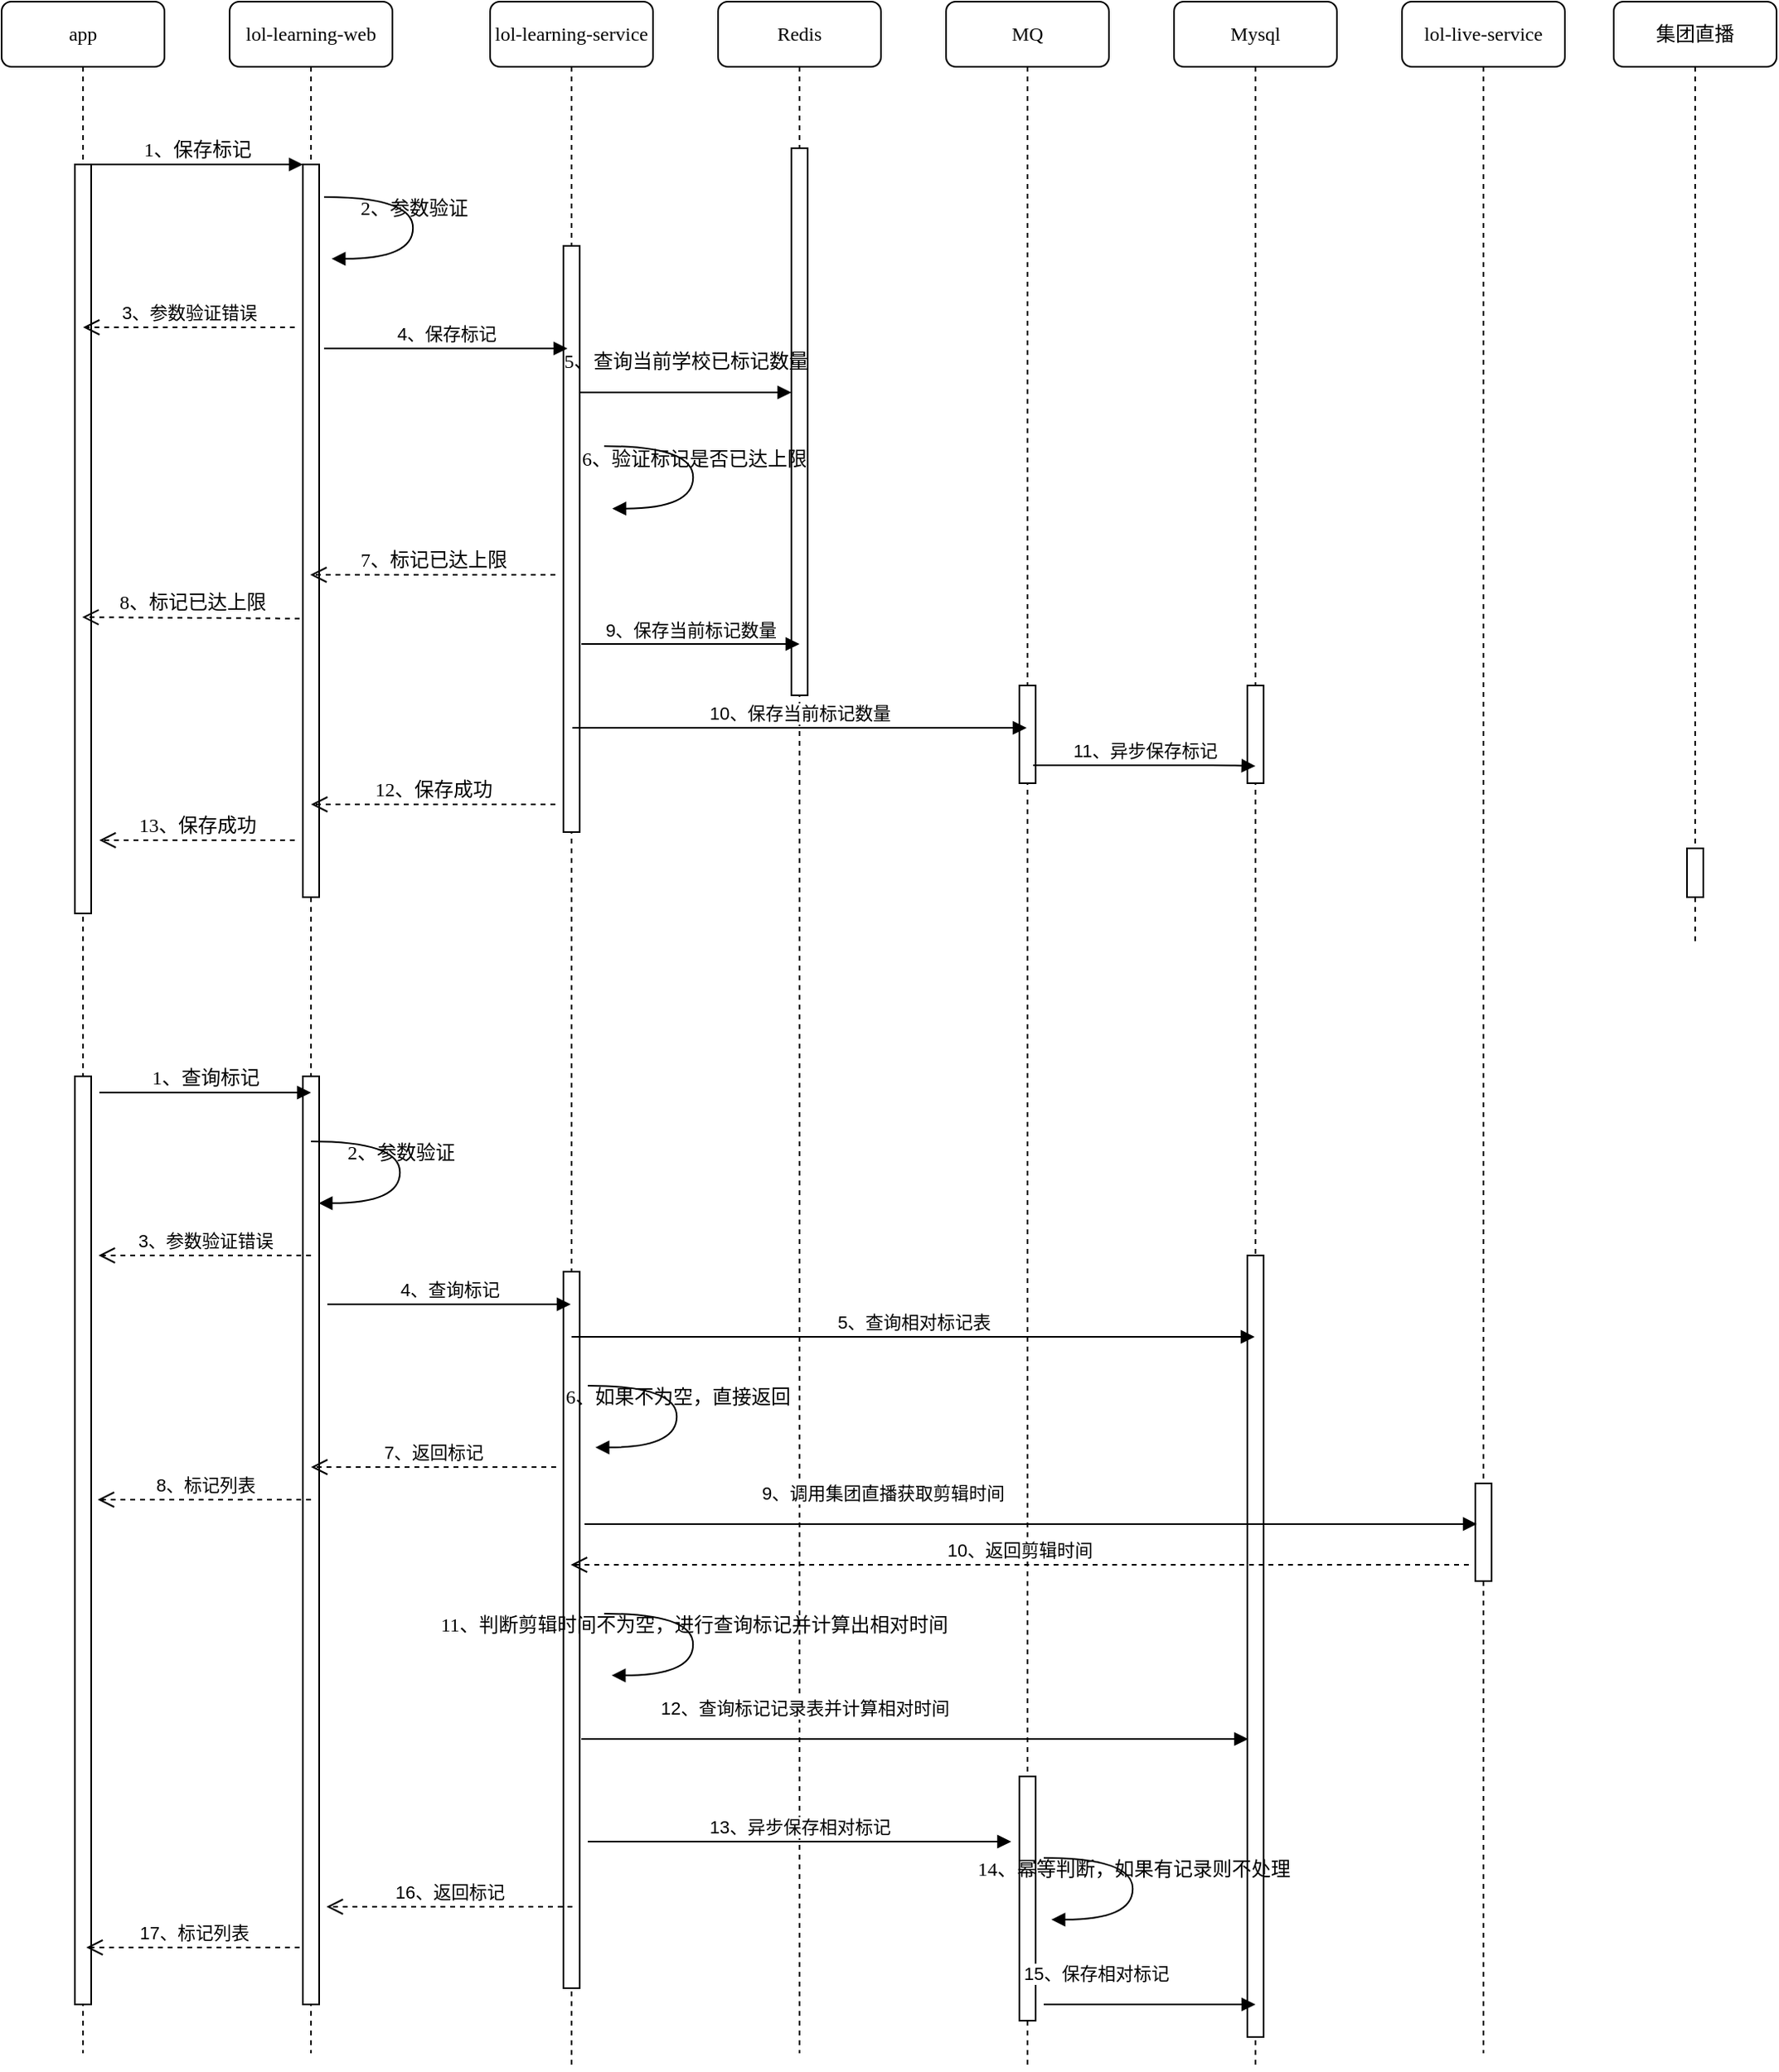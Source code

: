 <mxfile version="13.9.8" type="github">
  <diagram name="Page-1" id="13e1069c-82ec-6db2-03f1-153e76fe0fe0">
    <mxGraphModel dx="1007" dy="547" grid="1" gridSize="10" guides="1" tooltips="1" connect="1" arrows="1" fold="1" page="1" pageScale="1" pageWidth="1100" pageHeight="850" background="#ffffff" math="0" shadow="0">
      <root>
        <mxCell id="0" />
        <mxCell id="1" parent="0" />
        <mxCell id="7baba1c4bc27f4b0-2" value="lol-learning-web" style="shape=umlLifeline;perimeter=lifelinePerimeter;whiteSpace=wrap;html=1;container=1;collapsible=0;recursiveResize=0;outlineConnect=0;rounded=1;shadow=0;comic=0;labelBackgroundColor=none;strokeWidth=1;fontFamily=Verdana;fontSize=12;align=center;" parent="1" vertex="1">
          <mxGeometry x="240" y="80" width="100" height="1260" as="geometry" />
        </mxCell>
        <mxCell id="xmqAta9ANS4_KRpNYRyX-17" style="edgeStyle=orthogonalEdgeStyle;rounded=0;orthogonalLoop=1;jettySize=auto;html=1;" edge="1" parent="7baba1c4bc27f4b0-2" source="7baba1c4bc27f4b0-10" target="7baba1c4bc27f4b0-2">
          <mxGeometry relative="1" as="geometry">
            <Array as="points">
              <mxPoint x="50" y="100" />
              <mxPoint x="50" y="100" />
            </Array>
          </mxGeometry>
        </mxCell>
        <mxCell id="7baba1c4bc27f4b0-10" value="" style="html=1;points=[];perimeter=orthogonalPerimeter;rounded=0;shadow=0;comic=0;labelBackgroundColor=none;strokeWidth=1;fontFamily=Verdana;fontSize=12;align=center;" parent="7baba1c4bc27f4b0-2" vertex="1">
          <mxGeometry x="45" y="100" width="10" height="450" as="geometry" />
        </mxCell>
        <mxCell id="xmqAta9ANS4_KRpNYRyX-32" value="" style="html=1;points=[];perimeter=orthogonalPerimeter;rounded=0;shadow=0;comic=0;labelBackgroundColor=none;strokeColor=#000000;strokeWidth=1;fillColor=#FFFFFF;fontFamily=Verdana;fontSize=12;fontColor=#000000;align=center;" vertex="1" parent="7baba1c4bc27f4b0-2">
          <mxGeometry x="45" y="660" width="10" height="570" as="geometry" />
        </mxCell>
        <mxCell id="7baba1c4bc27f4b0-3" value="lol-learning-service" style="shape=umlLifeline;perimeter=lifelinePerimeter;whiteSpace=wrap;html=1;container=1;collapsible=0;recursiveResize=0;outlineConnect=0;rounded=1;shadow=0;comic=0;labelBackgroundColor=none;strokeWidth=1;fontFamily=Verdana;fontSize=12;align=center;" parent="1" vertex="1">
          <mxGeometry x="400" y="80" width="100" height="1270" as="geometry" />
        </mxCell>
        <mxCell id="7baba1c4bc27f4b0-13" value="" style="html=1;points=[];perimeter=orthogonalPerimeter;rounded=0;shadow=0;comic=0;labelBackgroundColor=none;strokeWidth=1;fontFamily=Verdana;fontSize=12;align=center;" parent="7baba1c4bc27f4b0-3" vertex="1">
          <mxGeometry x="45" y="150" width="10" height="360" as="geometry" />
        </mxCell>
        <mxCell id="xmqAta9ANS4_KRpNYRyX-33" value="" style="html=1;points=[];perimeter=orthogonalPerimeter;rounded=0;shadow=0;comic=0;labelBackgroundColor=none;strokeColor=#000000;strokeWidth=1;fillColor=#FFFFFF;fontFamily=Verdana;fontSize=12;fontColor=#000000;align=center;" vertex="1" parent="7baba1c4bc27f4b0-3">
          <mxGeometry x="45" y="780" width="10" height="440" as="geometry" />
        </mxCell>
        <mxCell id="7baba1c4bc27f4b0-4" value="&lt;span&gt;Redis&lt;/span&gt;" style="shape=umlLifeline;perimeter=lifelinePerimeter;whiteSpace=wrap;html=1;container=1;collapsible=0;recursiveResize=0;outlineConnect=0;rounded=1;shadow=0;comic=0;labelBackgroundColor=none;strokeWidth=1;fontFamily=Verdana;fontSize=12;align=center;" parent="1" vertex="1">
          <mxGeometry x="540" y="80" width="100" height="1260" as="geometry" />
        </mxCell>
        <mxCell id="7baba1c4bc27f4b0-16" value="" style="html=1;points=[];perimeter=orthogonalPerimeter;rounded=0;shadow=0;comic=0;labelBackgroundColor=none;strokeWidth=1;fontFamily=Verdana;fontSize=12;align=center;" parent="7baba1c4bc27f4b0-4" vertex="1">
          <mxGeometry x="45" y="90" width="10" height="336" as="geometry" />
        </mxCell>
        <mxCell id="7baba1c4bc27f4b0-5" value="MQ" style="shape=umlLifeline;perimeter=lifelinePerimeter;whiteSpace=wrap;html=1;container=1;collapsible=0;recursiveResize=0;outlineConnect=0;rounded=1;shadow=0;comic=0;labelBackgroundColor=none;strokeWidth=1;fontFamily=Verdana;fontSize=12;align=center;" parent="1" vertex="1">
          <mxGeometry x="680" y="80" width="100" height="1270" as="geometry" />
        </mxCell>
        <mxCell id="7baba1c4bc27f4b0-19" value="" style="html=1;points=[];perimeter=orthogonalPerimeter;rounded=0;shadow=0;comic=0;labelBackgroundColor=none;strokeWidth=1;fontFamily=Verdana;fontSize=12;align=center;" parent="7baba1c4bc27f4b0-5" vertex="1">
          <mxGeometry x="45" y="420" width="10" height="60" as="geometry" />
        </mxCell>
        <mxCell id="xmqAta9ANS4_KRpNYRyX-48" value="" style="html=1;points=[];perimeter=orthogonalPerimeter;rounded=0;shadow=0;comic=0;labelBackgroundColor=none;strokeWidth=1;fontFamily=Verdana;fontSize=12;align=center;" vertex="1" parent="7baba1c4bc27f4b0-5">
          <mxGeometry x="45" y="1090" width="10" height="150" as="geometry" />
        </mxCell>
        <mxCell id="7baba1c4bc27f4b0-6" value="Mysql" style="shape=umlLifeline;perimeter=lifelinePerimeter;whiteSpace=wrap;html=1;container=1;collapsible=0;recursiveResize=0;outlineConnect=0;rounded=1;shadow=0;comic=0;labelBackgroundColor=none;strokeWidth=1;fontFamily=Verdana;fontSize=12;align=center;" parent="1" vertex="1">
          <mxGeometry x="820" y="80" width="100" height="1270" as="geometry" />
        </mxCell>
        <mxCell id="7baba1c4bc27f4b0-28" value="" style="html=1;points=[];perimeter=orthogonalPerimeter;rounded=0;shadow=0;comic=0;labelBackgroundColor=none;strokeWidth=1;fontFamily=Verdana;fontSize=12;align=center;" parent="7baba1c4bc27f4b0-6" vertex="1">
          <mxGeometry x="45" y="420" width="10" height="60" as="geometry" />
        </mxCell>
        <mxCell id="xmqAta9ANS4_KRpNYRyX-38" value="" style="html=1;points=[];perimeter=orthogonalPerimeter;rounded=0;shadow=0;comic=0;labelBackgroundColor=none;strokeWidth=1;fontFamily=Verdana;fontSize=12;align=center;" vertex="1" parent="7baba1c4bc27f4b0-6">
          <mxGeometry x="45" y="770" width="10" height="480" as="geometry" />
        </mxCell>
        <mxCell id="7baba1c4bc27f4b0-7" value="lol-live-service" style="shape=umlLifeline;perimeter=lifelinePerimeter;whiteSpace=wrap;html=1;container=1;collapsible=0;recursiveResize=0;outlineConnect=0;rounded=1;shadow=0;comic=0;labelBackgroundColor=none;strokeWidth=1;fontFamily=Verdana;fontSize=12;align=center;" parent="1" vertex="1">
          <mxGeometry x="960" y="80" width="100" height="1260" as="geometry" />
        </mxCell>
        <mxCell id="7baba1c4bc27f4b0-25" value="" style="html=1;points=[];perimeter=orthogonalPerimeter;rounded=0;shadow=0;comic=0;labelBackgroundColor=none;strokeColor=#000000;strokeWidth=1;fillColor=#FFFFFF;fontFamily=Verdana;fontSize=12;fontColor=#000000;align=center;" parent="7baba1c4bc27f4b0-7" vertex="1">
          <mxGeometry x="45" y="910" width="10" height="60" as="geometry" />
        </mxCell>
        <mxCell id="7baba1c4bc27f4b0-8" value="app" style="shape=umlLifeline;perimeter=lifelinePerimeter;whiteSpace=wrap;html=1;container=1;collapsible=0;recursiveResize=0;outlineConnect=0;rounded=1;shadow=0;comic=0;labelBackgroundColor=none;strokeWidth=1;fontFamily=Verdana;fontSize=12;align=center;" parent="1" vertex="1">
          <mxGeometry x="100" y="80" width="100" height="1260" as="geometry" />
        </mxCell>
        <mxCell id="7baba1c4bc27f4b0-9" value="" style="html=1;points=[];perimeter=orthogonalPerimeter;rounded=0;shadow=0;comic=0;labelBackgroundColor=none;strokeWidth=1;fontFamily=Verdana;fontSize=12;align=center;" parent="7baba1c4bc27f4b0-8" vertex="1">
          <mxGeometry x="45" y="100" width="10" height="460" as="geometry" />
        </mxCell>
        <mxCell id="xmqAta9ANS4_KRpNYRyX-30" value="" style="html=1;points=[];perimeter=orthogonalPerimeter;rounded=0;shadow=0;comic=0;labelBackgroundColor=none;strokeColor=#000000;strokeWidth=1;fillColor=#FFFFFF;fontFamily=Verdana;fontSize=12;fontColor=#000000;align=center;" vertex="1" parent="7baba1c4bc27f4b0-8">
          <mxGeometry x="45" y="660" width="10" height="570" as="geometry" />
        </mxCell>
        <mxCell id="7baba1c4bc27f4b0-17" value="5、查询当前学校已标记数量" style="html=1;verticalAlign=bottom;endArrow=block;labelBackgroundColor=none;fontFamily=Verdana;fontSize=12;edgeStyle=elbowEdgeStyle;elbow=vertical;" parent="1" source="7baba1c4bc27f4b0-13" target="7baba1c4bc27f4b0-16" edge="1">
          <mxGeometry y="10" relative="1" as="geometry">
            <mxPoint x="510" y="220" as="sourcePoint" />
            <Array as="points">
              <mxPoint x="460" y="320" />
            </Array>
            <mxPoint as="offset" />
          </mxGeometry>
        </mxCell>
        <mxCell id="7baba1c4bc27f4b0-27" value="12、保存成功" style="html=1;verticalAlign=bottom;endArrow=open;dashed=1;endSize=8;labelBackgroundColor=none;fontFamily=Verdana;fontSize=12;" parent="1" edge="1">
          <mxGeometry relative="1" as="geometry">
            <mxPoint x="290" y="573" as="targetPoint" />
            <mxPoint x="440" y="573" as="sourcePoint" />
          </mxGeometry>
        </mxCell>
        <mxCell id="7baba1c4bc27f4b0-11" value="1、保存标记" style="html=1;verticalAlign=bottom;endArrow=block;entryX=0;entryY=0;labelBackgroundColor=none;fontFamily=Verdana;fontSize=12;edgeStyle=elbowEdgeStyle;elbow=vertical;" parent="1" source="7baba1c4bc27f4b0-9" target="7baba1c4bc27f4b0-10" edge="1">
          <mxGeometry relative="1" as="geometry">
            <mxPoint x="220" y="190" as="sourcePoint" />
          </mxGeometry>
        </mxCell>
        <mxCell id="7baba1c4bc27f4b0-39" value="6、验证标记是否已达上限" style="html=1;verticalAlign=bottom;endArrow=block;labelBackgroundColor=none;fontFamily=Verdana;fontSize=12;elbow=vertical;edgeStyle=orthogonalEdgeStyle;curved=1;entryX=1;entryY=0.286;entryPerimeter=0;exitX=1.038;exitY=0.345;exitPerimeter=0;" parent="1" edge="1">
          <mxGeometry relative="1" as="geometry">
            <mxPoint x="470.003" y="353" as="sourcePoint" />
            <mxPoint x="475.003" y="391.333" as="targetPoint" />
            <Array as="points">
              <mxPoint x="524.67" y="353" />
              <mxPoint x="524.67" y="391" />
            </Array>
          </mxGeometry>
        </mxCell>
        <mxCell id="xmqAta9ANS4_KRpNYRyX-8" value="2、参数验证" style="html=1;verticalAlign=bottom;endArrow=block;labelBackgroundColor=none;fontFamily=Verdana;fontSize=12;elbow=vertical;edgeStyle=orthogonalEdgeStyle;curved=1;entryX=1;entryY=0.286;entryPerimeter=0;exitX=1.038;exitY=0.345;exitPerimeter=0;" edge="1" parent="1">
          <mxGeometry relative="1" as="geometry">
            <mxPoint x="298.0" y="200.0" as="sourcePoint" />
            <mxPoint x="302.62" y="237.92" as="targetPoint" />
            <Array as="points">
              <mxPoint x="352.62" y="199.9" />
              <mxPoint x="352.62" y="237.9" />
            </Array>
          </mxGeometry>
        </mxCell>
        <mxCell id="xmqAta9ANS4_KRpNYRyX-11" value="3、参数验证错误" style="html=1;verticalAlign=bottom;endArrow=open;dashed=1;endSize=8;" edge="1" parent="1" target="7baba1c4bc27f4b0-8">
          <mxGeometry relative="1" as="geometry">
            <mxPoint x="280" y="280" as="sourcePoint" />
            <mxPoint x="200" y="280" as="targetPoint" />
          </mxGeometry>
        </mxCell>
        <mxCell id="xmqAta9ANS4_KRpNYRyX-7" value="4、保存标记" style="html=1;verticalAlign=bottom;endArrow=block;" edge="1" parent="1">
          <mxGeometry width="80" relative="1" as="geometry">
            <mxPoint x="298" y="293" as="sourcePoint" />
            <mxPoint x="447.5" y="293" as="targetPoint" />
            <Array as="points">
              <mxPoint x="308" y="293" />
              <mxPoint x="428" y="293" />
            </Array>
          </mxGeometry>
        </mxCell>
        <mxCell id="xmqAta9ANS4_KRpNYRyX-13" value="7、标记已达上限" style="html=1;verticalAlign=bottom;endArrow=open;dashed=1;endSize=8;labelBackgroundColor=none;fontFamily=Verdana;fontSize=12;edgeStyle=elbowEdgeStyle;elbow=vertical;" edge="1" parent="1">
          <mxGeometry relative="1" as="geometry">
            <mxPoint x="289.5" y="432" as="targetPoint" />
            <Array as="points">
              <mxPoint x="360" y="432" />
              <mxPoint x="385" y="402" />
              <mxPoint x="415" y="402" />
            </Array>
            <mxPoint x="440" y="432" as="sourcePoint" />
          </mxGeometry>
        </mxCell>
        <mxCell id="xmqAta9ANS4_KRpNYRyX-18" value="8、标记已达上限" style="html=1;verticalAlign=bottom;endArrow=open;dashed=1;endSize=8;labelBackgroundColor=none;fontFamily=Verdana;fontSize=12;edgeStyle=elbowEdgeStyle;elbow=vertical;exitX=-0.2;exitY=0.903;exitDx=0;exitDy=0;exitPerimeter=0;" edge="1" parent="1">
          <mxGeometry relative="1" as="geometry">
            <mxPoint x="149.5" y="458" as="targetPoint" />
            <Array as="points">
              <mxPoint x="170" y="458" />
              <mxPoint x="363" y="438" />
            </Array>
            <mxPoint x="283" y="458.9" as="sourcePoint" />
          </mxGeometry>
        </mxCell>
        <mxCell id="xmqAta9ANS4_KRpNYRyX-19" value="9、保存当前标记数量" style="html=1;verticalAlign=bottom;endArrow=block;" edge="1" parent="1">
          <mxGeometry width="80" relative="1" as="geometry">
            <mxPoint x="456" y="474.5" as="sourcePoint" />
            <mxPoint x="590" y="474.5" as="targetPoint" />
            <Array as="points">
              <mxPoint x="455.5" y="474.5" />
              <mxPoint x="575.5" y="474.5" />
            </Array>
          </mxGeometry>
        </mxCell>
        <mxCell id="xmqAta9ANS4_KRpNYRyX-20" value="11、异步保存标记" style="html=1;verticalAlign=bottom;endArrow=block;" edge="1" parent="1">
          <mxGeometry width="80" relative="1" as="geometry">
            <mxPoint x="733.5" y="549" as="sourcePoint" />
            <mxPoint x="870" y="549.5" as="targetPoint" />
            <Array as="points">
              <mxPoint x="733" y="549" />
              <mxPoint x="853" y="549" />
            </Array>
          </mxGeometry>
        </mxCell>
        <mxCell id="xmqAta9ANS4_KRpNYRyX-22" value="13、保存成功" style="html=1;verticalAlign=bottom;endArrow=open;dashed=1;endSize=8;labelBackgroundColor=none;fontFamily=Verdana;fontSize=12;" edge="1" parent="1">
          <mxGeometry relative="1" as="geometry">
            <mxPoint x="160" y="595" as="targetPoint" />
            <mxPoint x="280" y="595" as="sourcePoint" />
          </mxGeometry>
        </mxCell>
        <mxCell id="xmqAta9ANS4_KRpNYRyX-24" value="10、保存当前标记数量" style="html=1;verticalAlign=bottom;endArrow=block;" edge="1" parent="1">
          <mxGeometry width="80" relative="1" as="geometry">
            <mxPoint x="450.5" y="526" as="sourcePoint" />
            <mxPoint x="729.5" y="526" as="targetPoint" />
            <Array as="points">
              <mxPoint x="450" y="526" />
              <mxPoint x="570" y="526" />
            </Array>
          </mxGeometry>
        </mxCell>
        <mxCell id="xmqAta9ANS4_KRpNYRyX-25" value="集团直播" style="shape=umlLifeline;perimeter=lifelinePerimeter;whiteSpace=wrap;html=1;container=1;collapsible=0;recursiveResize=0;outlineConnect=0;rounded=1;shadow=0;comic=0;labelBackgroundColor=none;strokeWidth=1;fontFamily=Verdana;fontSize=12;align=center;" vertex="1" parent="1">
          <mxGeometry x="1090" y="80" width="100" height="580" as="geometry" />
        </mxCell>
        <mxCell id="xmqAta9ANS4_KRpNYRyX-26" value="" style="html=1;points=[];perimeter=orthogonalPerimeter;rounded=0;shadow=0;comic=0;labelBackgroundColor=none;strokeColor=#000000;strokeWidth=1;fillColor=#FFFFFF;fontFamily=Verdana;fontSize=12;fontColor=#000000;align=center;" vertex="1" parent="xmqAta9ANS4_KRpNYRyX-25">
          <mxGeometry x="45" y="520" width="10" height="30" as="geometry" />
        </mxCell>
        <mxCell id="xmqAta9ANS4_KRpNYRyX-31" value="1、查询标记" style="html=1;verticalAlign=bottom;endArrow=block;entryX=0;entryY=0;labelBackgroundColor=none;fontFamily=Verdana;fontSize=12;edgeStyle=elbowEdgeStyle;elbow=vertical;" edge="1" parent="1">
          <mxGeometry relative="1" as="geometry">
            <mxPoint x="160" y="750" as="sourcePoint" />
            <mxPoint x="290" y="750.0" as="targetPoint" />
          </mxGeometry>
        </mxCell>
        <mxCell id="xmqAta9ANS4_KRpNYRyX-35" value="2、参数验证" style="html=1;verticalAlign=bottom;endArrow=block;labelBackgroundColor=none;fontFamily=Verdana;fontSize=12;elbow=vertical;edgeStyle=orthogonalEdgeStyle;curved=1;entryX=1;entryY=0.286;entryPerimeter=0;exitX=1.038;exitY=0.345;exitPerimeter=0;" edge="1" parent="1">
          <mxGeometry relative="1" as="geometry">
            <mxPoint x="290" y="780.0" as="sourcePoint" />
            <mxPoint x="294.62" y="817.92" as="targetPoint" />
            <Array as="points">
              <mxPoint x="344.62" y="779.9" />
              <mxPoint x="344.62" y="817.9" />
            </Array>
          </mxGeometry>
        </mxCell>
        <mxCell id="xmqAta9ANS4_KRpNYRyX-36" value="3、参数验证错误" style="html=1;verticalAlign=bottom;endArrow=open;dashed=1;endSize=8;" edge="1" parent="1">
          <mxGeometry relative="1" as="geometry">
            <mxPoint x="290" y="850" as="sourcePoint" />
            <mxPoint x="159.5" y="850" as="targetPoint" />
          </mxGeometry>
        </mxCell>
        <mxCell id="xmqAta9ANS4_KRpNYRyX-37" value="4、查询标记" style="html=1;verticalAlign=bottom;endArrow=block;" edge="1" parent="1">
          <mxGeometry width="80" relative="1" as="geometry">
            <mxPoint x="300" y="880" as="sourcePoint" />
            <mxPoint x="449.5" y="880" as="targetPoint" />
            <Array as="points">
              <mxPoint x="310" y="880" />
              <mxPoint x="430" y="880" />
            </Array>
          </mxGeometry>
        </mxCell>
        <mxCell id="xmqAta9ANS4_KRpNYRyX-39" value="5、查询相对标记表" style="html=1;verticalAlign=bottom;endArrow=block;" edge="1" parent="1" target="7baba1c4bc27f4b0-6">
          <mxGeometry width="80" relative="1" as="geometry">
            <mxPoint x="450" y="900" as="sourcePoint" />
            <mxPoint x="599.5" y="900" as="targetPoint" />
            <Array as="points">
              <mxPoint x="460" y="900" />
              <mxPoint x="580" y="900" />
            </Array>
          </mxGeometry>
        </mxCell>
        <mxCell id="xmqAta9ANS4_KRpNYRyX-41" value="6、如果不为空，直接返回" style="html=1;verticalAlign=bottom;endArrow=block;labelBackgroundColor=none;fontFamily=Verdana;fontSize=12;elbow=vertical;edgeStyle=orthogonalEdgeStyle;curved=1;entryX=1;entryY=0.286;entryPerimeter=0;exitX=1.038;exitY=0.345;exitPerimeter=0;" edge="1" parent="1">
          <mxGeometry relative="1" as="geometry">
            <mxPoint x="460" y="930" as="sourcePoint" />
            <mxPoint x="464.62" y="967.92" as="targetPoint" />
            <Array as="points">
              <mxPoint x="514.62" y="929.9" />
              <mxPoint x="514.62" y="967.9" />
            </Array>
          </mxGeometry>
        </mxCell>
        <mxCell id="xmqAta9ANS4_KRpNYRyX-42" value="7、返回标记" style="html=1;verticalAlign=bottom;endArrow=open;dashed=1;endSize=8;" edge="1" parent="1" target="7baba1c4bc27f4b0-2">
          <mxGeometry relative="1" as="geometry">
            <mxPoint x="440.5" y="980" as="sourcePoint" />
            <mxPoint x="310" y="980" as="targetPoint" />
          </mxGeometry>
        </mxCell>
        <mxCell id="xmqAta9ANS4_KRpNYRyX-43" value="8、标记列表" style="html=1;verticalAlign=bottom;endArrow=open;dashed=1;endSize=8;" edge="1" parent="1">
          <mxGeometry relative="1" as="geometry">
            <mxPoint x="290" y="1000" as="sourcePoint" />
            <mxPoint x="159" y="1000" as="targetPoint" />
          </mxGeometry>
        </mxCell>
        <mxCell id="xmqAta9ANS4_KRpNYRyX-44" value="12、查询标记记录表并计算相对时间" style="html=1;verticalAlign=bottom;endArrow=block;" edge="1" parent="1">
          <mxGeometry x="-0.331" y="10" width="80" relative="1" as="geometry">
            <mxPoint x="456" y="1147" as="sourcePoint" />
            <mxPoint x="865.5" y="1147" as="targetPoint" />
            <Array as="points">
              <mxPoint x="466" y="1147" />
              <mxPoint x="586" y="1147" />
            </Array>
            <mxPoint as="offset" />
          </mxGeometry>
        </mxCell>
        <mxCell id="xmqAta9ANS4_KRpNYRyX-45" value="9、调用集团直播获取剪辑时间" style="html=1;verticalAlign=bottom;endArrow=block;entryX=0.1;entryY=0.333;entryDx=0;entryDy=0;entryPerimeter=0;" edge="1" parent="1">
          <mxGeometry x="-0.331" y="10" width="80" relative="1" as="geometry">
            <mxPoint x="458" y="1015" as="sourcePoint" />
            <mxPoint x="1006" y="1014.99" as="targetPoint" />
            <Array as="points">
              <mxPoint x="468" y="1015" />
              <mxPoint x="588" y="1015" />
            </Array>
            <mxPoint as="offset" />
          </mxGeometry>
        </mxCell>
        <mxCell id="xmqAta9ANS4_KRpNYRyX-46" value="10、返回剪辑时间" style="html=1;verticalAlign=bottom;endArrow=open;dashed=1;endSize=8;" edge="1" parent="1">
          <mxGeometry relative="1" as="geometry">
            <mxPoint x="1001" y="1040" as="sourcePoint" />
            <mxPoint x="449.5" y="1040" as="targetPoint" />
          </mxGeometry>
        </mxCell>
        <mxCell id="xmqAta9ANS4_KRpNYRyX-47" value="11、判断剪辑时间不为空，进行查询标记并计算出相对时间" style="html=1;verticalAlign=bottom;endArrow=block;labelBackgroundColor=none;fontFamily=Verdana;fontSize=12;elbow=vertical;edgeStyle=orthogonalEdgeStyle;curved=1;entryX=1;entryY=0.286;entryPerimeter=0;exitX=1.038;exitY=0.345;exitPerimeter=0;" edge="1" parent="1">
          <mxGeometry relative="1" as="geometry">
            <mxPoint x="470" y="1070" as="sourcePoint" />
            <mxPoint x="474.62" y="1107.92" as="targetPoint" />
            <Array as="points">
              <mxPoint x="524.62" y="1069.9" />
              <mxPoint x="524.62" y="1107.9" />
            </Array>
          </mxGeometry>
        </mxCell>
        <mxCell id="xmqAta9ANS4_KRpNYRyX-51" value="13、异步保存相对标记" style="html=1;verticalAlign=bottom;endArrow=block;" edge="1" parent="1">
          <mxGeometry width="80" relative="1" as="geometry">
            <mxPoint x="460" y="1210" as="sourcePoint" />
            <mxPoint x="720" y="1210" as="targetPoint" />
            <Array as="points">
              <mxPoint x="470" y="1210" />
              <mxPoint x="590" y="1210" />
            </Array>
          </mxGeometry>
        </mxCell>
        <mxCell id="xmqAta9ANS4_KRpNYRyX-52" value="15、保存相对标记" style="html=1;verticalAlign=bottom;endArrow=block;" edge="1" parent="1">
          <mxGeometry x="-0.508" y="10" width="80" relative="1" as="geometry">
            <mxPoint x="740" y="1310" as="sourcePoint" />
            <mxPoint x="870" y="1310" as="targetPoint" />
            <Array as="points">
              <mxPoint x="750" y="1310" />
              <mxPoint x="870" y="1310" />
            </Array>
            <mxPoint as="offset" />
          </mxGeometry>
        </mxCell>
        <mxCell id="xmqAta9ANS4_KRpNYRyX-53" value="16、返回标记" style="html=1;verticalAlign=bottom;endArrow=open;dashed=1;endSize=8;" edge="1" parent="1">
          <mxGeometry relative="1" as="geometry">
            <mxPoint x="450.5" y="1250" as="sourcePoint" />
            <mxPoint x="299.5" y="1250" as="targetPoint" />
          </mxGeometry>
        </mxCell>
        <mxCell id="xmqAta9ANS4_KRpNYRyX-54" value="17、标记列表" style="html=1;verticalAlign=bottom;endArrow=open;dashed=1;endSize=8;" edge="1" parent="1">
          <mxGeometry relative="1" as="geometry">
            <mxPoint x="283" y="1275" as="sourcePoint" />
            <mxPoint x="152" y="1275" as="targetPoint" />
          </mxGeometry>
        </mxCell>
        <mxCell id="xmqAta9ANS4_KRpNYRyX-55" value="14、幂等判断，如果有记录则不处理" style="html=1;verticalAlign=bottom;endArrow=block;labelBackgroundColor=none;fontFamily=Verdana;fontSize=12;elbow=vertical;edgeStyle=orthogonalEdgeStyle;curved=1;entryX=1;entryY=0.286;entryPerimeter=0;exitX=1.038;exitY=0.345;exitPerimeter=0;" edge="1" parent="1">
          <mxGeometry relative="1" as="geometry">
            <mxPoint x="740" y="1220" as="sourcePoint" />
            <mxPoint x="744.62" y="1257.92" as="targetPoint" />
            <Array as="points">
              <mxPoint x="794.62" y="1219.9" />
              <mxPoint x="794.62" y="1257.9" />
            </Array>
          </mxGeometry>
        </mxCell>
      </root>
    </mxGraphModel>
  </diagram>
</mxfile>
